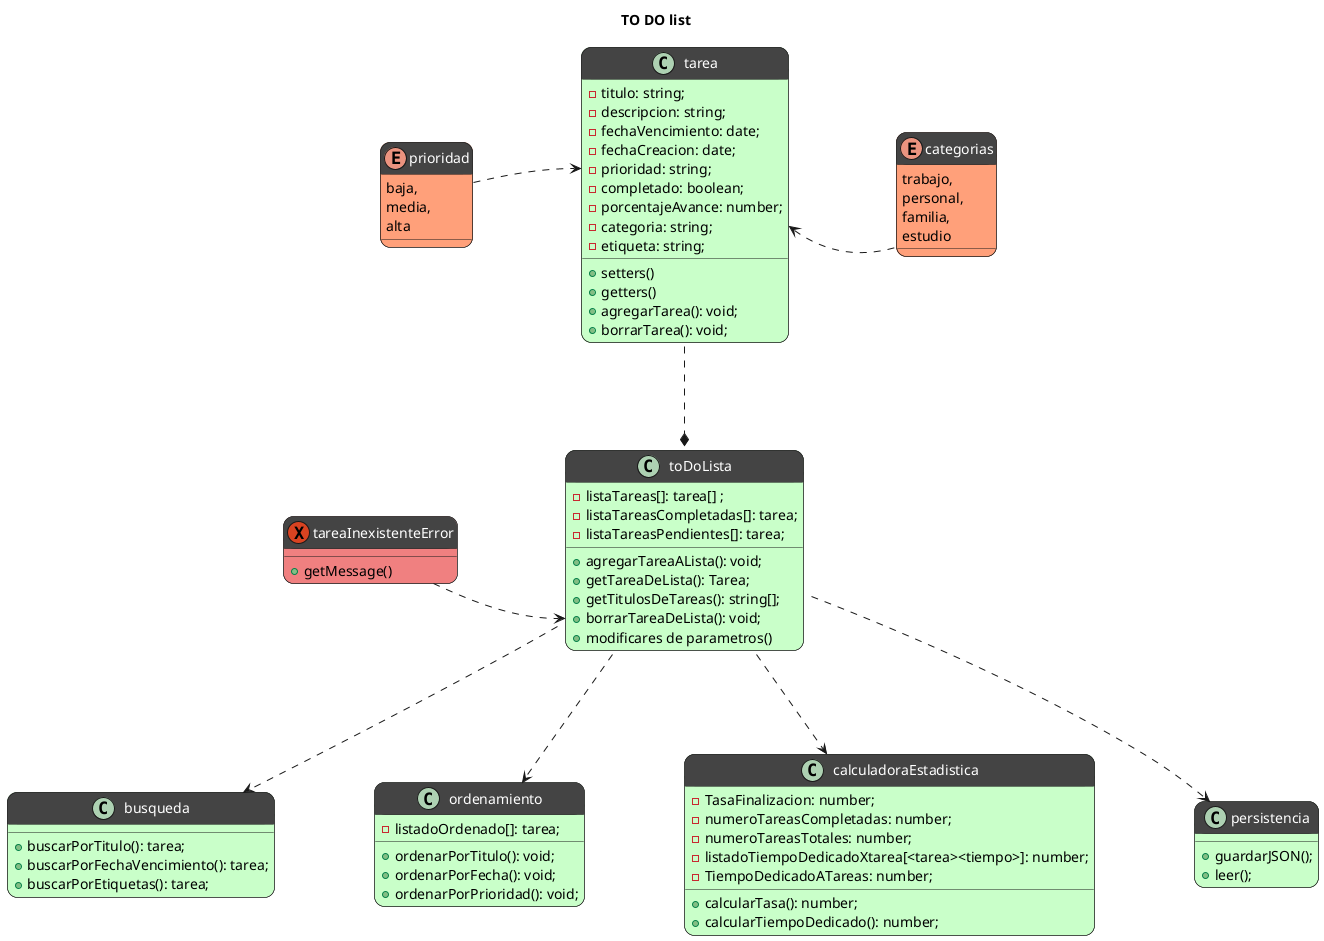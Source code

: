 @startuml diagrama clases
title TO DO list


class toDoLista #TECHNOLOGY;header:444{
    - listaTareas[]: tarea[] ;
    - listaTareasCompletadas[]: tarea;
    - listaTareasPendientes[]: tarea;
    + agregarTareaALista(): void;
    + getTareaDeLista(): Tarea;
    + getTitulosDeTareas(): string[];
    + borrarTareaDeLista(): void;
    + modificares de parametros()
}


class tarea #TECHNOLOGY;header:444{
    - titulo: string;
    - descripcion: string;
    - fechaVencimiento: date;
    - fechaCreacion: date;
    ' Para hacer la estadistica de cuanto tiempo se tardo, comparando con fecha actual
    - prioridad: string;
    - completado: boolean;
    - porcentajeAvance: number;
    - categoria: string;
    - etiqueta: string;
    + setters()
    + getters()
    + agregarTarea(): void;
    + borrarTarea(): void;
}

enum prioridad #LightSalmon;header:444{
    baja, 
    media,
    alta
}

enum categorias #LightSalmon;header:444{
    trabajo, 
    personal, 
    familia, 
    estudio
}

class busqueda #TECHNOLOGY;header:444{
    + buscarPorTitulo(): tarea;
    + buscarPorFechaVencimiento(): tarea;
    + buscarPorEtiquetas(): tarea;
}

class ordenamiento #TECHNOLOGY;header:444{
    - listadoOrdenado[]: tarea;
    + ordenarPorTitulo(): void;
    + ordenarPorFecha(): void;
    + ordenarPorPrioridad(): void;
}

class calculadoraEstadistica #TECHNOLOGY;header:444{
    - TasaFinalizacion: number;
    - numeroTareasCompletadas: number;
    - numeroTareasTotales: number;
    - listadoTiempoDedicadoXtarea[<tarea><tiempo>]: number;
    'esto serviria si hacemos algunas estadisticas que sean algo asi como "promedio de tiempo para resolucion de tareas", o "tiempo dedicado a X categoria / etiqueta", sino yo pondria
    - TiempoDedicadoATareas: number;
    'este simplemente sumaria el tiempo desde la creacion de la tarea hasta ahora. Tambien se puede separar en tiempo dedicado a teareas completadas y tiempo dedicado a tareas no completadas
    + calcularTasa(): number;
    + calcularTiempoDedicado(): number;
}

class persistencia #TECHNOLOGY;header:444{
    + guardarJSON();
    + leer();
}

exception tareaInexistenteError #LightCoral;header:444{
    + getMessage()
}

'relaciones
skinparam ranksep 100
'cambia el largo de las flechas
skinparam nodesep 100
'cambia la distancia entre los cuadrados
prioridad .r.> tarea::prioridad
categorias .l.> tarea::categoria
tarea ..* toDoLista 
toDoLista::borrarTareaDeLista <.l. tareaInexistenteError 
toDoLista .d.> calculadoraEstadistica
toDoLista .d.> busqueda
toDoLista .d.> ordenamiento
toDoLista .d.> persistencia



'notas

'diseño
/'
clase: #TECHNOLOGY;header:444
clase: abstracta #LightCyan;header:444
interfaz: #Thistle;header:444
enums: #LightSalmon;header:444
excepciones: #LightCoral;header:444
'/
skinparam roundcorner 20
'cambia las esquinas de las clases para hacerlas mas redondeadas
skinparam classFontColor automatic
'cambia el color de fuente de todas las clases asi se ve en blanco sobre el fondo oscuro.



@enduml